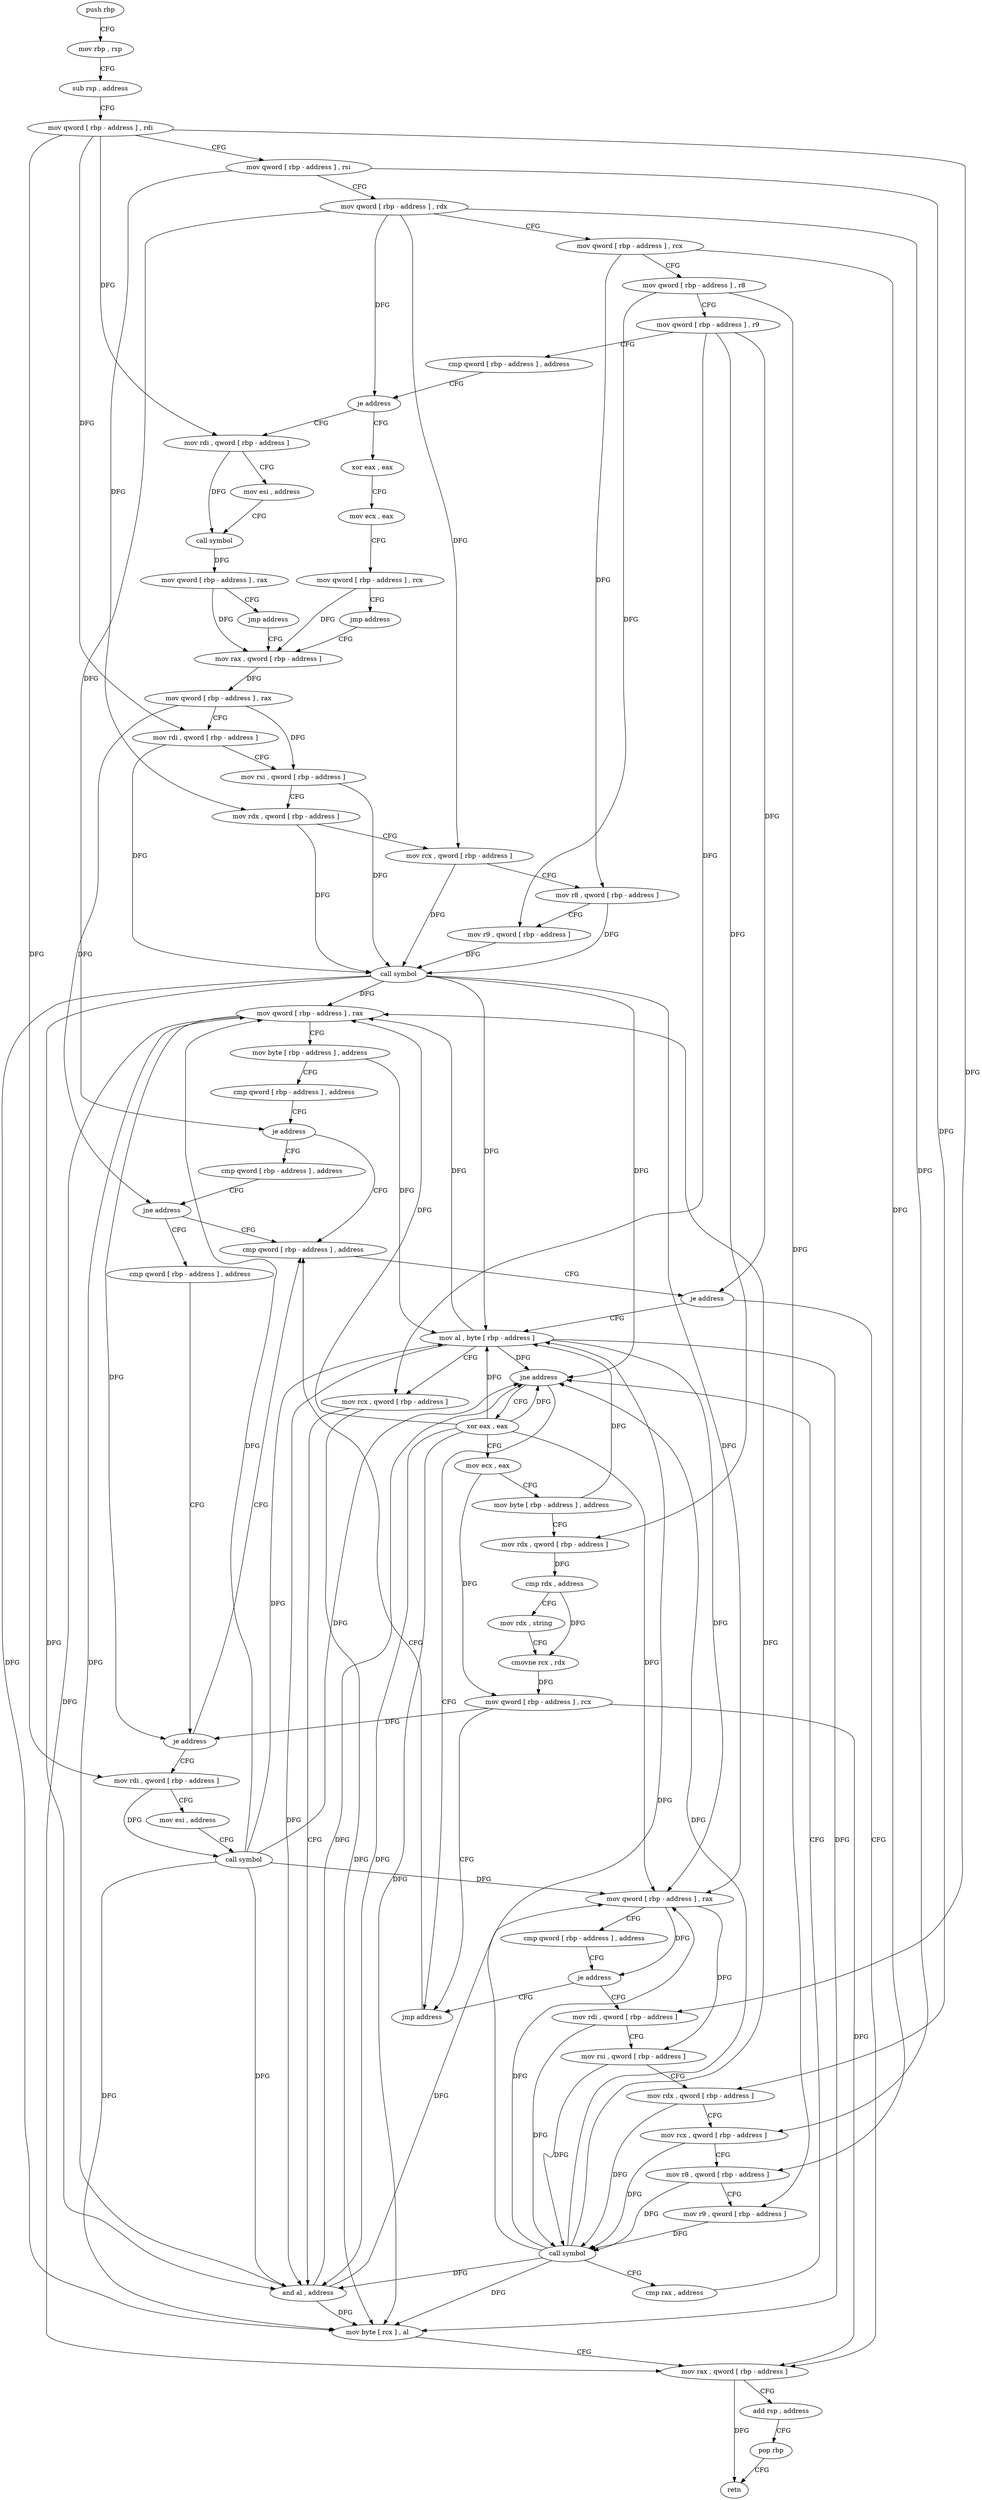 digraph "func" {
"4250928" [label = "push rbp" ]
"4250929" [label = "mov rbp , rsp" ]
"4250932" [label = "sub rsp , address" ]
"4250936" [label = "mov qword [ rbp - address ] , rdi" ]
"4250940" [label = "mov qword [ rbp - address ] , rsi" ]
"4250944" [label = "mov qword [ rbp - address ] , rdx" ]
"4250948" [label = "mov qword [ rbp - address ] , rcx" ]
"4250952" [label = "mov qword [ rbp - address ] , r8" ]
"4250956" [label = "mov qword [ rbp - address ] , r9" ]
"4250960" [label = "cmp qword [ rbp - address ] , address" ]
"4250965" [label = "je address" ]
"4250994" [label = "xor eax , eax" ]
"4250971" [label = "mov rdi , qword [ rbp - address ]" ]
"4250996" [label = "mov ecx , eax" ]
"4250998" [label = "mov qword [ rbp - address ] , rcx" ]
"4251002" [label = "jmp address" ]
"4251007" [label = "mov rax , qword [ rbp - address ]" ]
"4250975" [label = "mov esi , address" ]
"4250980" [label = "call symbol" ]
"4250985" [label = "mov qword [ rbp - address ] , rax" ]
"4250989" [label = "jmp address" ]
"4251011" [label = "mov qword [ rbp - address ] , rax" ]
"4251015" [label = "mov rdi , qword [ rbp - address ]" ]
"4251019" [label = "mov rsi , qword [ rbp - address ]" ]
"4251023" [label = "mov rdx , qword [ rbp - address ]" ]
"4251027" [label = "mov rcx , qword [ rbp - address ]" ]
"4251031" [label = "mov r8 , qword [ rbp - address ]" ]
"4251035" [label = "mov r9 , qword [ rbp - address ]" ]
"4251039" [label = "call symbol" ]
"4251044" [label = "mov qword [ rbp - address ] , rax" ]
"4251048" [label = "mov byte [ rbp - address ] , address" ]
"4251052" [label = "cmp qword [ rbp - address ] , address" ]
"4251057" [label = "je address" ]
"4251192" [label = "cmp qword [ rbp - address ] , address" ]
"4251063" [label = "cmp qword [ rbp - address ] , address" ]
"4251197" [label = "je address" ]
"4251214" [label = "mov rax , qword [ rbp - address ]" ]
"4251203" [label = "mov al , byte [ rbp - address ]" ]
"4251068" [label = "jne address" ]
"4251074" [label = "cmp qword [ rbp - address ] , address" ]
"4251218" [label = "add rsp , address" ]
"4251222" [label = "pop rbp" ]
"4251223" [label = "retn" ]
"4251206" [label = "mov rcx , qword [ rbp - address ]" ]
"4251210" [label = "and al , address" ]
"4251212" [label = "mov byte [ rcx ] , al" ]
"4251079" [label = "je address" ]
"4251085" [label = "mov rdi , qword [ rbp - address ]" ]
"4251089" [label = "mov esi , address" ]
"4251094" [label = "call symbol" ]
"4251099" [label = "mov qword [ rbp - address ] , rax" ]
"4251103" [label = "cmp qword [ rbp - address ] , address" ]
"4251108" [label = "je address" ]
"4251187" [label = "jmp address" ]
"4251114" [label = "mov rdi , qword [ rbp - address ]" ]
"4251118" [label = "mov rsi , qword [ rbp - address ]" ]
"4251122" [label = "mov rdx , qword [ rbp - address ]" ]
"4251126" [label = "mov rcx , qword [ rbp - address ]" ]
"4251130" [label = "mov r8 , qword [ rbp - address ]" ]
"4251134" [label = "mov r9 , qword [ rbp - address ]" ]
"4251138" [label = "call symbol" ]
"4251143" [label = "cmp rax , address" ]
"4251147" [label = "jne address" ]
"4251153" [label = "xor eax , eax" ]
"4251155" [label = "mov ecx , eax" ]
"4251157" [label = "mov byte [ rbp - address ] , address" ]
"4251161" [label = "mov rdx , qword [ rbp - address ]" ]
"4251165" [label = "cmp rdx , address" ]
"4251169" [label = "mov rdx , string" ]
"4251179" [label = "cmovne rcx , rdx" ]
"4251183" [label = "mov qword [ rbp - address ] , rcx" ]
"4250928" -> "4250929" [ label = "CFG" ]
"4250929" -> "4250932" [ label = "CFG" ]
"4250932" -> "4250936" [ label = "CFG" ]
"4250936" -> "4250940" [ label = "CFG" ]
"4250936" -> "4250971" [ label = "DFG" ]
"4250936" -> "4251015" [ label = "DFG" ]
"4250936" -> "4251085" [ label = "DFG" ]
"4250936" -> "4251114" [ label = "DFG" ]
"4250940" -> "4250944" [ label = "CFG" ]
"4250940" -> "4251023" [ label = "DFG" ]
"4250940" -> "4251122" [ label = "DFG" ]
"4250944" -> "4250948" [ label = "CFG" ]
"4250944" -> "4250965" [ label = "DFG" ]
"4250944" -> "4251027" [ label = "DFG" ]
"4250944" -> "4251057" [ label = "DFG" ]
"4250944" -> "4251126" [ label = "DFG" ]
"4250948" -> "4250952" [ label = "CFG" ]
"4250948" -> "4251031" [ label = "DFG" ]
"4250948" -> "4251130" [ label = "DFG" ]
"4250952" -> "4250956" [ label = "CFG" ]
"4250952" -> "4251035" [ label = "DFG" ]
"4250952" -> "4251134" [ label = "DFG" ]
"4250956" -> "4250960" [ label = "CFG" ]
"4250956" -> "4251197" [ label = "DFG" ]
"4250956" -> "4251206" [ label = "DFG" ]
"4250956" -> "4251161" [ label = "DFG" ]
"4250960" -> "4250965" [ label = "CFG" ]
"4250965" -> "4250994" [ label = "CFG" ]
"4250965" -> "4250971" [ label = "CFG" ]
"4250994" -> "4250996" [ label = "CFG" ]
"4250971" -> "4250975" [ label = "CFG" ]
"4250971" -> "4250980" [ label = "DFG" ]
"4250996" -> "4250998" [ label = "CFG" ]
"4250998" -> "4251002" [ label = "CFG" ]
"4250998" -> "4251007" [ label = "DFG" ]
"4251002" -> "4251007" [ label = "CFG" ]
"4251007" -> "4251011" [ label = "DFG" ]
"4250975" -> "4250980" [ label = "CFG" ]
"4250980" -> "4250985" [ label = "DFG" ]
"4250985" -> "4250989" [ label = "CFG" ]
"4250985" -> "4251007" [ label = "DFG" ]
"4250989" -> "4251007" [ label = "CFG" ]
"4251011" -> "4251015" [ label = "CFG" ]
"4251011" -> "4251019" [ label = "DFG" ]
"4251011" -> "4251068" [ label = "DFG" ]
"4251015" -> "4251019" [ label = "CFG" ]
"4251015" -> "4251039" [ label = "DFG" ]
"4251019" -> "4251023" [ label = "CFG" ]
"4251019" -> "4251039" [ label = "DFG" ]
"4251023" -> "4251027" [ label = "CFG" ]
"4251023" -> "4251039" [ label = "DFG" ]
"4251027" -> "4251031" [ label = "CFG" ]
"4251027" -> "4251039" [ label = "DFG" ]
"4251031" -> "4251035" [ label = "CFG" ]
"4251031" -> "4251039" [ label = "DFG" ]
"4251035" -> "4251039" [ label = "DFG" ]
"4251039" -> "4251044" [ label = "DFG" ]
"4251039" -> "4251203" [ label = "DFG" ]
"4251039" -> "4251210" [ label = "DFG" ]
"4251039" -> "4251212" [ label = "DFG" ]
"4251039" -> "4251099" [ label = "DFG" ]
"4251039" -> "4251147" [ label = "DFG" ]
"4251044" -> "4251048" [ label = "CFG" ]
"4251044" -> "4251214" [ label = "DFG" ]
"4251044" -> "4251079" [ label = "DFG" ]
"4251048" -> "4251052" [ label = "CFG" ]
"4251048" -> "4251203" [ label = "DFG" ]
"4251052" -> "4251057" [ label = "CFG" ]
"4251057" -> "4251192" [ label = "CFG" ]
"4251057" -> "4251063" [ label = "CFG" ]
"4251192" -> "4251197" [ label = "CFG" ]
"4251063" -> "4251068" [ label = "CFG" ]
"4251197" -> "4251214" [ label = "CFG" ]
"4251197" -> "4251203" [ label = "CFG" ]
"4251214" -> "4251218" [ label = "CFG" ]
"4251214" -> "4251223" [ label = "DFG" ]
"4251203" -> "4251206" [ label = "CFG" ]
"4251203" -> "4251044" [ label = "DFG" ]
"4251203" -> "4251210" [ label = "DFG" ]
"4251203" -> "4251212" [ label = "DFG" ]
"4251203" -> "4251099" [ label = "DFG" ]
"4251203" -> "4251147" [ label = "DFG" ]
"4251068" -> "4251192" [ label = "CFG" ]
"4251068" -> "4251074" [ label = "CFG" ]
"4251074" -> "4251079" [ label = "CFG" ]
"4251218" -> "4251222" [ label = "CFG" ]
"4251222" -> "4251223" [ label = "CFG" ]
"4251206" -> "4251210" [ label = "CFG" ]
"4251206" -> "4251212" [ label = "DFG" ]
"4251210" -> "4251212" [ label = "DFG" ]
"4251210" -> "4251044" [ label = "DFG" ]
"4251210" -> "4251099" [ label = "DFG" ]
"4251210" -> "4251147" [ label = "DFG" ]
"4251212" -> "4251214" [ label = "CFG" ]
"4251079" -> "4251192" [ label = "CFG" ]
"4251079" -> "4251085" [ label = "CFG" ]
"4251085" -> "4251089" [ label = "CFG" ]
"4251085" -> "4251094" [ label = "DFG" ]
"4251089" -> "4251094" [ label = "CFG" ]
"4251094" -> "4251099" [ label = "DFG" ]
"4251094" -> "4251044" [ label = "DFG" ]
"4251094" -> "4251210" [ label = "DFG" ]
"4251094" -> "4251212" [ label = "DFG" ]
"4251094" -> "4251203" [ label = "DFG" ]
"4251094" -> "4251147" [ label = "DFG" ]
"4251099" -> "4251103" [ label = "CFG" ]
"4251099" -> "4251108" [ label = "DFG" ]
"4251099" -> "4251118" [ label = "DFG" ]
"4251103" -> "4251108" [ label = "CFG" ]
"4251108" -> "4251187" [ label = "CFG" ]
"4251108" -> "4251114" [ label = "CFG" ]
"4251187" -> "4251192" [ label = "CFG" ]
"4251114" -> "4251118" [ label = "CFG" ]
"4251114" -> "4251138" [ label = "DFG" ]
"4251118" -> "4251122" [ label = "CFG" ]
"4251118" -> "4251138" [ label = "DFG" ]
"4251122" -> "4251126" [ label = "CFG" ]
"4251122" -> "4251138" [ label = "DFG" ]
"4251126" -> "4251130" [ label = "CFG" ]
"4251126" -> "4251138" [ label = "DFG" ]
"4251130" -> "4251134" [ label = "CFG" ]
"4251130" -> "4251138" [ label = "DFG" ]
"4251134" -> "4251138" [ label = "DFG" ]
"4251138" -> "4251143" [ label = "CFG" ]
"4251138" -> "4251044" [ label = "DFG" ]
"4251138" -> "4251210" [ label = "DFG" ]
"4251138" -> "4251212" [ label = "DFG" ]
"4251138" -> "4251099" [ label = "DFG" ]
"4251138" -> "4251203" [ label = "DFG" ]
"4251138" -> "4251147" [ label = "DFG" ]
"4251143" -> "4251147" [ label = "CFG" ]
"4251147" -> "4251187" [ label = "CFG" ]
"4251147" -> "4251153" [ label = "CFG" ]
"4251153" -> "4251155" [ label = "CFG" ]
"4251153" -> "4251044" [ label = "DFG" ]
"4251153" -> "4251210" [ label = "DFG" ]
"4251153" -> "4251212" [ label = "DFG" ]
"4251153" -> "4251099" [ label = "DFG" ]
"4251153" -> "4251147" [ label = "DFG" ]
"4251153" -> "4251203" [ label = "DFG" ]
"4251155" -> "4251157" [ label = "CFG" ]
"4251155" -> "4251183" [ label = "DFG" ]
"4251157" -> "4251161" [ label = "CFG" ]
"4251157" -> "4251203" [ label = "DFG" ]
"4251161" -> "4251165" [ label = "DFG" ]
"4251165" -> "4251169" [ label = "CFG" ]
"4251165" -> "4251179" [ label = "DFG" ]
"4251169" -> "4251179" [ label = "CFG" ]
"4251179" -> "4251183" [ label = "DFG" ]
"4251183" -> "4251187" [ label = "CFG" ]
"4251183" -> "4251214" [ label = "DFG" ]
"4251183" -> "4251079" [ label = "DFG" ]
}

